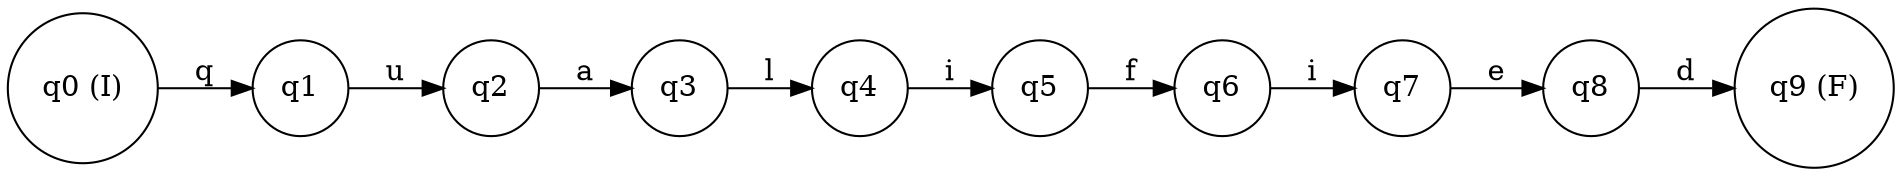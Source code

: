 digraph finite_state_machine {
rankdir=LR;
node [shape = circle];
q0 [label="q0 (I)"];
q1 [label="q1"];
q2 [label="q2"];
q3 [label="q3"];
q4 [label="q4"];
q5 [label="q5"];
q6 [label="q6"];
q7 [label="q7"];
q8 [label="q8"];
q9 [label="q9 (F)"];
q0 -> q1 [label="q"];
q1 -> q2 [label="u"];
q2 -> q3 [label="a"];
q3 -> q4 [label="l"];
q4 -> q5 [label="i"];
q5 -> q6 [label="f"];
q6 -> q7 [label="i"];
q7 -> q8 [label="e"];
q8 -> q9 [label="d"];
}